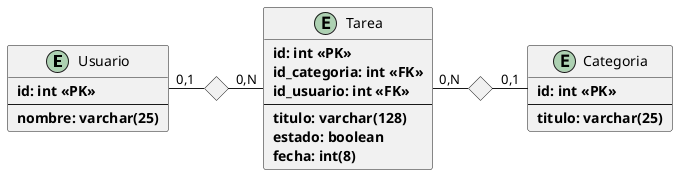 @startuml

entity Usuario {
    ** id: int <<PK>> **
    --
    ** nombre: varchar(25) **
}

entity Tarea {
    ** id: int <<PK>> **
    ** id_categoria: int <<FK>> **
    ** id_usuario: int <<FK>> **
    --
    ** titulo: varchar(128) **
    ** estado: boolean **
    ** fecha: int(8) **
}

entity Categoria {
    ** id: int <<PK>> **
    --
    ** titulo: varchar(25) **
}

<> diamond
<> diamond2

Usuario  "0,1" -r- diamond
Tarea  "0,N" -l- diamond

Tarea  "0,N" -r- diamond2
Categoria  "0,1" -l- diamond2

@enduml
